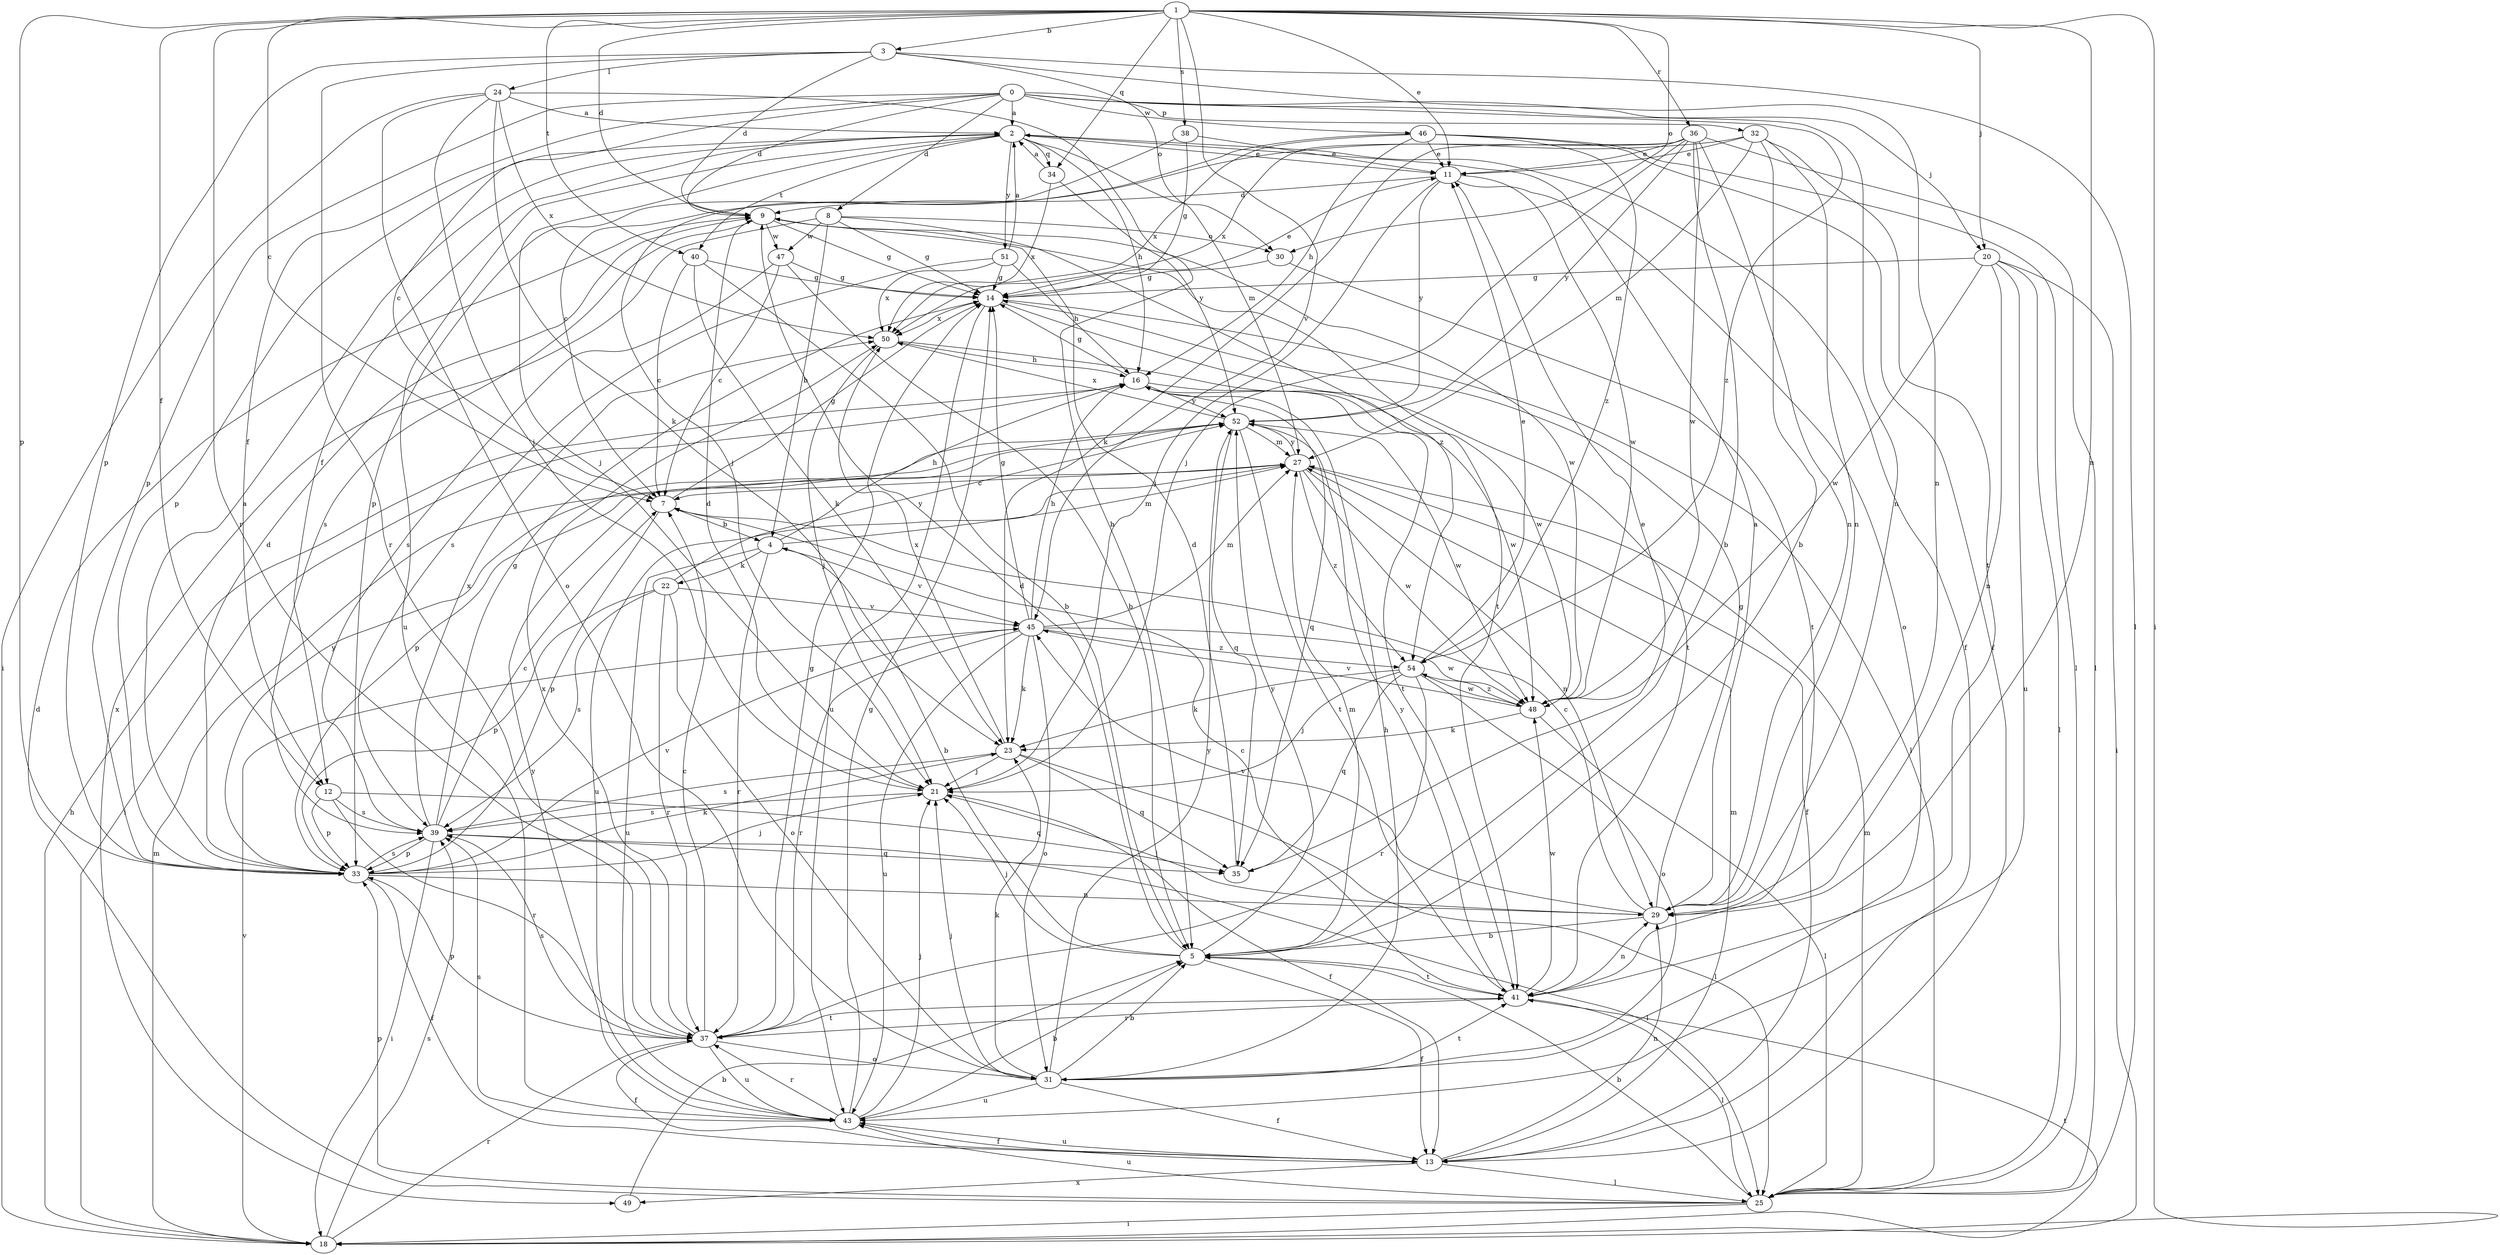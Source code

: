 strict digraph  {
0;
1;
2;
3;
4;
5;
7;
8;
9;
11;
12;
13;
14;
16;
18;
20;
21;
22;
23;
24;
25;
27;
29;
30;
31;
32;
33;
34;
35;
36;
37;
38;
39;
40;
41;
43;
45;
46;
47;
48;
49;
50;
51;
52;
54;
0 -> 2  [label=a];
0 -> 7  [label=c];
0 -> 8  [label=d];
0 -> 9  [label=d];
0 -> 12  [label=f];
0 -> 20  [label=j];
0 -> 29  [label=n];
0 -> 32  [label=p];
0 -> 33  [label=p];
0 -> 46  [label=w];
0 -> 54  [label=z];
1 -> 3  [label=b];
1 -> 7  [label=c];
1 -> 9  [label=d];
1 -> 11  [label=e];
1 -> 12  [label=f];
1 -> 18  [label=i];
1 -> 20  [label=j];
1 -> 29  [label=n];
1 -> 30  [label=o];
1 -> 33  [label=p];
1 -> 34  [label=q];
1 -> 36  [label=r];
1 -> 37  [label=r];
1 -> 38  [label=s];
1 -> 40  [label=t];
1 -> 45  [label=v];
2 -> 11  [label=e];
2 -> 12  [label=f];
2 -> 13  [label=f];
2 -> 16  [label=h];
2 -> 21  [label=j];
2 -> 27  [label=m];
2 -> 33  [label=p];
2 -> 34  [label=q];
2 -> 40  [label=t];
2 -> 43  [label=u];
2 -> 51  [label=y];
3 -> 9  [label=d];
3 -> 24  [label=l];
3 -> 25  [label=l];
3 -> 29  [label=n];
3 -> 30  [label=o];
3 -> 33  [label=p];
3 -> 37  [label=r];
4 -> 16  [label=h];
4 -> 22  [label=k];
4 -> 27  [label=m];
4 -> 37  [label=r];
4 -> 43  [label=u];
4 -> 45  [label=v];
5 -> 4  [label=b];
5 -> 9  [label=d];
5 -> 13  [label=f];
5 -> 21  [label=j];
5 -> 27  [label=m];
5 -> 41  [label=t];
5 -> 52  [label=y];
7 -> 4  [label=b];
7 -> 14  [label=g];
7 -> 33  [label=p];
8 -> 4  [label=b];
8 -> 14  [label=g];
8 -> 30  [label=o];
8 -> 47  [label=w];
8 -> 49  [label=x];
8 -> 54  [label=z];
9 -> 14  [label=g];
9 -> 39  [label=s];
9 -> 41  [label=t];
9 -> 47  [label=w];
9 -> 48  [label=w];
11 -> 9  [label=d];
11 -> 21  [label=j];
11 -> 31  [label=o];
11 -> 48  [label=w];
11 -> 52  [label=y];
12 -> 33  [label=p];
12 -> 35  [label=q];
12 -> 37  [label=r];
12 -> 39  [label=s];
13 -> 25  [label=l];
13 -> 27  [label=m];
13 -> 29  [label=n];
13 -> 43  [label=u];
13 -> 49  [label=x];
14 -> 11  [label=e];
14 -> 25  [label=l];
14 -> 41  [label=t];
14 -> 43  [label=u];
14 -> 50  [label=x];
16 -> 14  [label=g];
16 -> 18  [label=i];
16 -> 35  [label=q];
16 -> 41  [label=t];
16 -> 48  [label=w];
16 -> 52  [label=y];
18 -> 16  [label=h];
18 -> 27  [label=m];
18 -> 37  [label=r];
18 -> 39  [label=s];
18 -> 41  [label=t];
18 -> 45  [label=v];
20 -> 14  [label=g];
20 -> 18  [label=i];
20 -> 25  [label=l];
20 -> 29  [label=n];
20 -> 43  [label=u];
20 -> 48  [label=w];
21 -> 9  [label=d];
21 -> 13  [label=f];
21 -> 39  [label=s];
22 -> 31  [label=o];
22 -> 33  [label=p];
22 -> 37  [label=r];
22 -> 39  [label=s];
22 -> 45  [label=v];
22 -> 52  [label=y];
23 -> 21  [label=j];
23 -> 25  [label=l];
23 -> 35  [label=q];
23 -> 39  [label=s];
23 -> 50  [label=x];
24 -> 2  [label=a];
24 -> 5  [label=b];
24 -> 18  [label=i];
24 -> 21  [label=j];
24 -> 23  [label=k];
24 -> 31  [label=o];
24 -> 50  [label=x];
25 -> 5  [label=b];
25 -> 9  [label=d];
25 -> 18  [label=i];
25 -> 27  [label=m];
25 -> 33  [label=p];
25 -> 43  [label=u];
27 -> 7  [label=c];
27 -> 13  [label=f];
27 -> 29  [label=n];
27 -> 43  [label=u];
27 -> 48  [label=w];
27 -> 52  [label=y];
27 -> 54  [label=z];
29 -> 2  [label=a];
29 -> 5  [label=b];
29 -> 7  [label=c];
29 -> 14  [label=g];
29 -> 21  [label=j];
29 -> 45  [label=v];
30 -> 14  [label=g];
30 -> 41  [label=t];
31 -> 5  [label=b];
31 -> 13  [label=f];
31 -> 16  [label=h];
31 -> 21  [label=j];
31 -> 23  [label=k];
31 -> 41  [label=t];
31 -> 43  [label=u];
31 -> 52  [label=y];
32 -> 5  [label=b];
32 -> 7  [label=c];
32 -> 11  [label=e];
32 -> 27  [label=m];
32 -> 29  [label=n];
32 -> 41  [label=t];
33 -> 2  [label=a];
33 -> 9  [label=d];
33 -> 13  [label=f];
33 -> 21  [label=j];
33 -> 23  [label=k];
33 -> 29  [label=n];
33 -> 39  [label=s];
33 -> 45  [label=v];
33 -> 52  [label=y];
34 -> 2  [label=a];
34 -> 50  [label=x];
34 -> 52  [label=y];
35 -> 9  [label=d];
35 -> 11  [label=e];
36 -> 5  [label=b];
36 -> 11  [label=e];
36 -> 21  [label=j];
36 -> 23  [label=k];
36 -> 25  [label=l];
36 -> 29  [label=n];
36 -> 48  [label=w];
36 -> 50  [label=x];
36 -> 52  [label=y];
37 -> 7  [label=c];
37 -> 13  [label=f];
37 -> 14  [label=g];
37 -> 31  [label=o];
37 -> 33  [label=p];
37 -> 39  [label=s];
37 -> 41  [label=t];
37 -> 43  [label=u];
37 -> 50  [label=x];
38 -> 11  [label=e];
38 -> 14  [label=g];
38 -> 33  [label=p];
39 -> 7  [label=c];
39 -> 14  [label=g];
39 -> 18  [label=i];
39 -> 25  [label=l];
39 -> 33  [label=p];
39 -> 35  [label=q];
39 -> 50  [label=x];
40 -> 5  [label=b];
40 -> 7  [label=c];
40 -> 14  [label=g];
40 -> 23  [label=k];
41 -> 7  [label=c];
41 -> 25  [label=l];
41 -> 29  [label=n];
41 -> 37  [label=r];
41 -> 48  [label=w];
41 -> 52  [label=y];
43 -> 5  [label=b];
43 -> 13  [label=f];
43 -> 14  [label=g];
43 -> 21  [label=j];
43 -> 37  [label=r];
43 -> 39  [label=s];
43 -> 52  [label=y];
45 -> 14  [label=g];
45 -> 16  [label=h];
45 -> 23  [label=k];
45 -> 27  [label=m];
45 -> 31  [label=o];
45 -> 37  [label=r];
45 -> 43  [label=u];
45 -> 48  [label=w];
45 -> 54  [label=z];
46 -> 11  [label=e];
46 -> 13  [label=f];
46 -> 16  [label=h];
46 -> 21  [label=j];
46 -> 25  [label=l];
46 -> 50  [label=x];
46 -> 54  [label=z];
47 -> 5  [label=b];
47 -> 7  [label=c];
47 -> 14  [label=g];
47 -> 39  [label=s];
48 -> 23  [label=k];
48 -> 25  [label=l];
48 -> 45  [label=v];
48 -> 54  [label=z];
49 -> 5  [label=b];
50 -> 16  [label=h];
50 -> 21  [label=j];
50 -> 48  [label=w];
51 -> 2  [label=a];
51 -> 14  [label=g];
51 -> 16  [label=h];
51 -> 39  [label=s];
51 -> 50  [label=x];
52 -> 27  [label=m];
52 -> 33  [label=p];
52 -> 35  [label=q];
52 -> 41  [label=t];
52 -> 48  [label=w];
52 -> 50  [label=x];
54 -> 11  [label=e];
54 -> 21  [label=j];
54 -> 23  [label=k];
54 -> 31  [label=o];
54 -> 35  [label=q];
54 -> 37  [label=r];
54 -> 48  [label=w];
}
